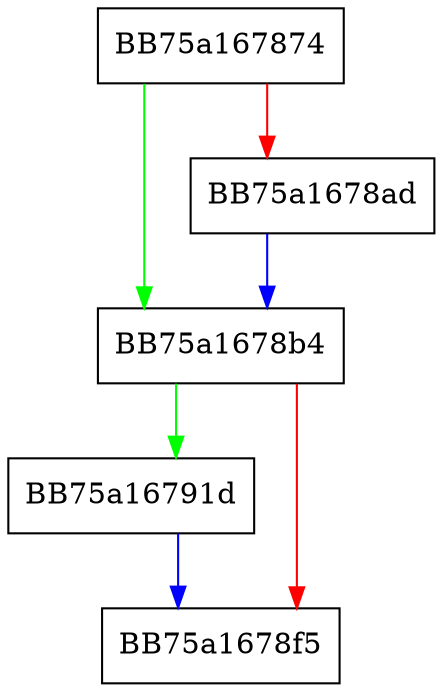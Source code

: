 digraph LoadScript {
  node [shape="box"];
  graph [splines=ortho];
  BB75a167874 -> BB75a1678b4 [color="green"];
  BB75a167874 -> BB75a1678ad [color="red"];
  BB75a1678ad -> BB75a1678b4 [color="blue"];
  BB75a1678b4 -> BB75a16791d [color="green"];
  BB75a1678b4 -> BB75a1678f5 [color="red"];
  BB75a16791d -> BB75a1678f5 [color="blue"];
}